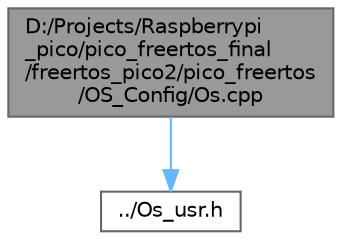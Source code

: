 digraph "D:/Projects/Raspberrypi_pico/pico_freertos_final/freertos_pico2/pico_freertos/OS_Config/Os.cpp"
{
 // LATEX_PDF_SIZE
  bgcolor="transparent";
  edge [fontname=Helvetica,fontsize=10,labelfontname=Helvetica,labelfontsize=10];
  node [fontname=Helvetica,fontsize=10,shape=box,height=0.2,width=0.4];
  Node1 [id="Node000001",label="D:/Projects/Raspberrypi\l_pico/pico_freertos_final\l/freertos_pico2/pico_freertos\l/OS_Config/Os.cpp",height=0.2,width=0.4,color="gray40", fillcolor="grey60", style="filled", fontcolor="black",tooltip=" "];
  Node1 -> Node2 [id="edge1_Node000001_Node000002",color="steelblue1",style="solid",tooltip=" "];
  Node2 [id="Node000002",label="../Os_usr.h",height=0.2,width=0.4,color="grey40", fillcolor="white", style="filled",URL="$_os__usr_8h.html",tooltip=" "];
}
